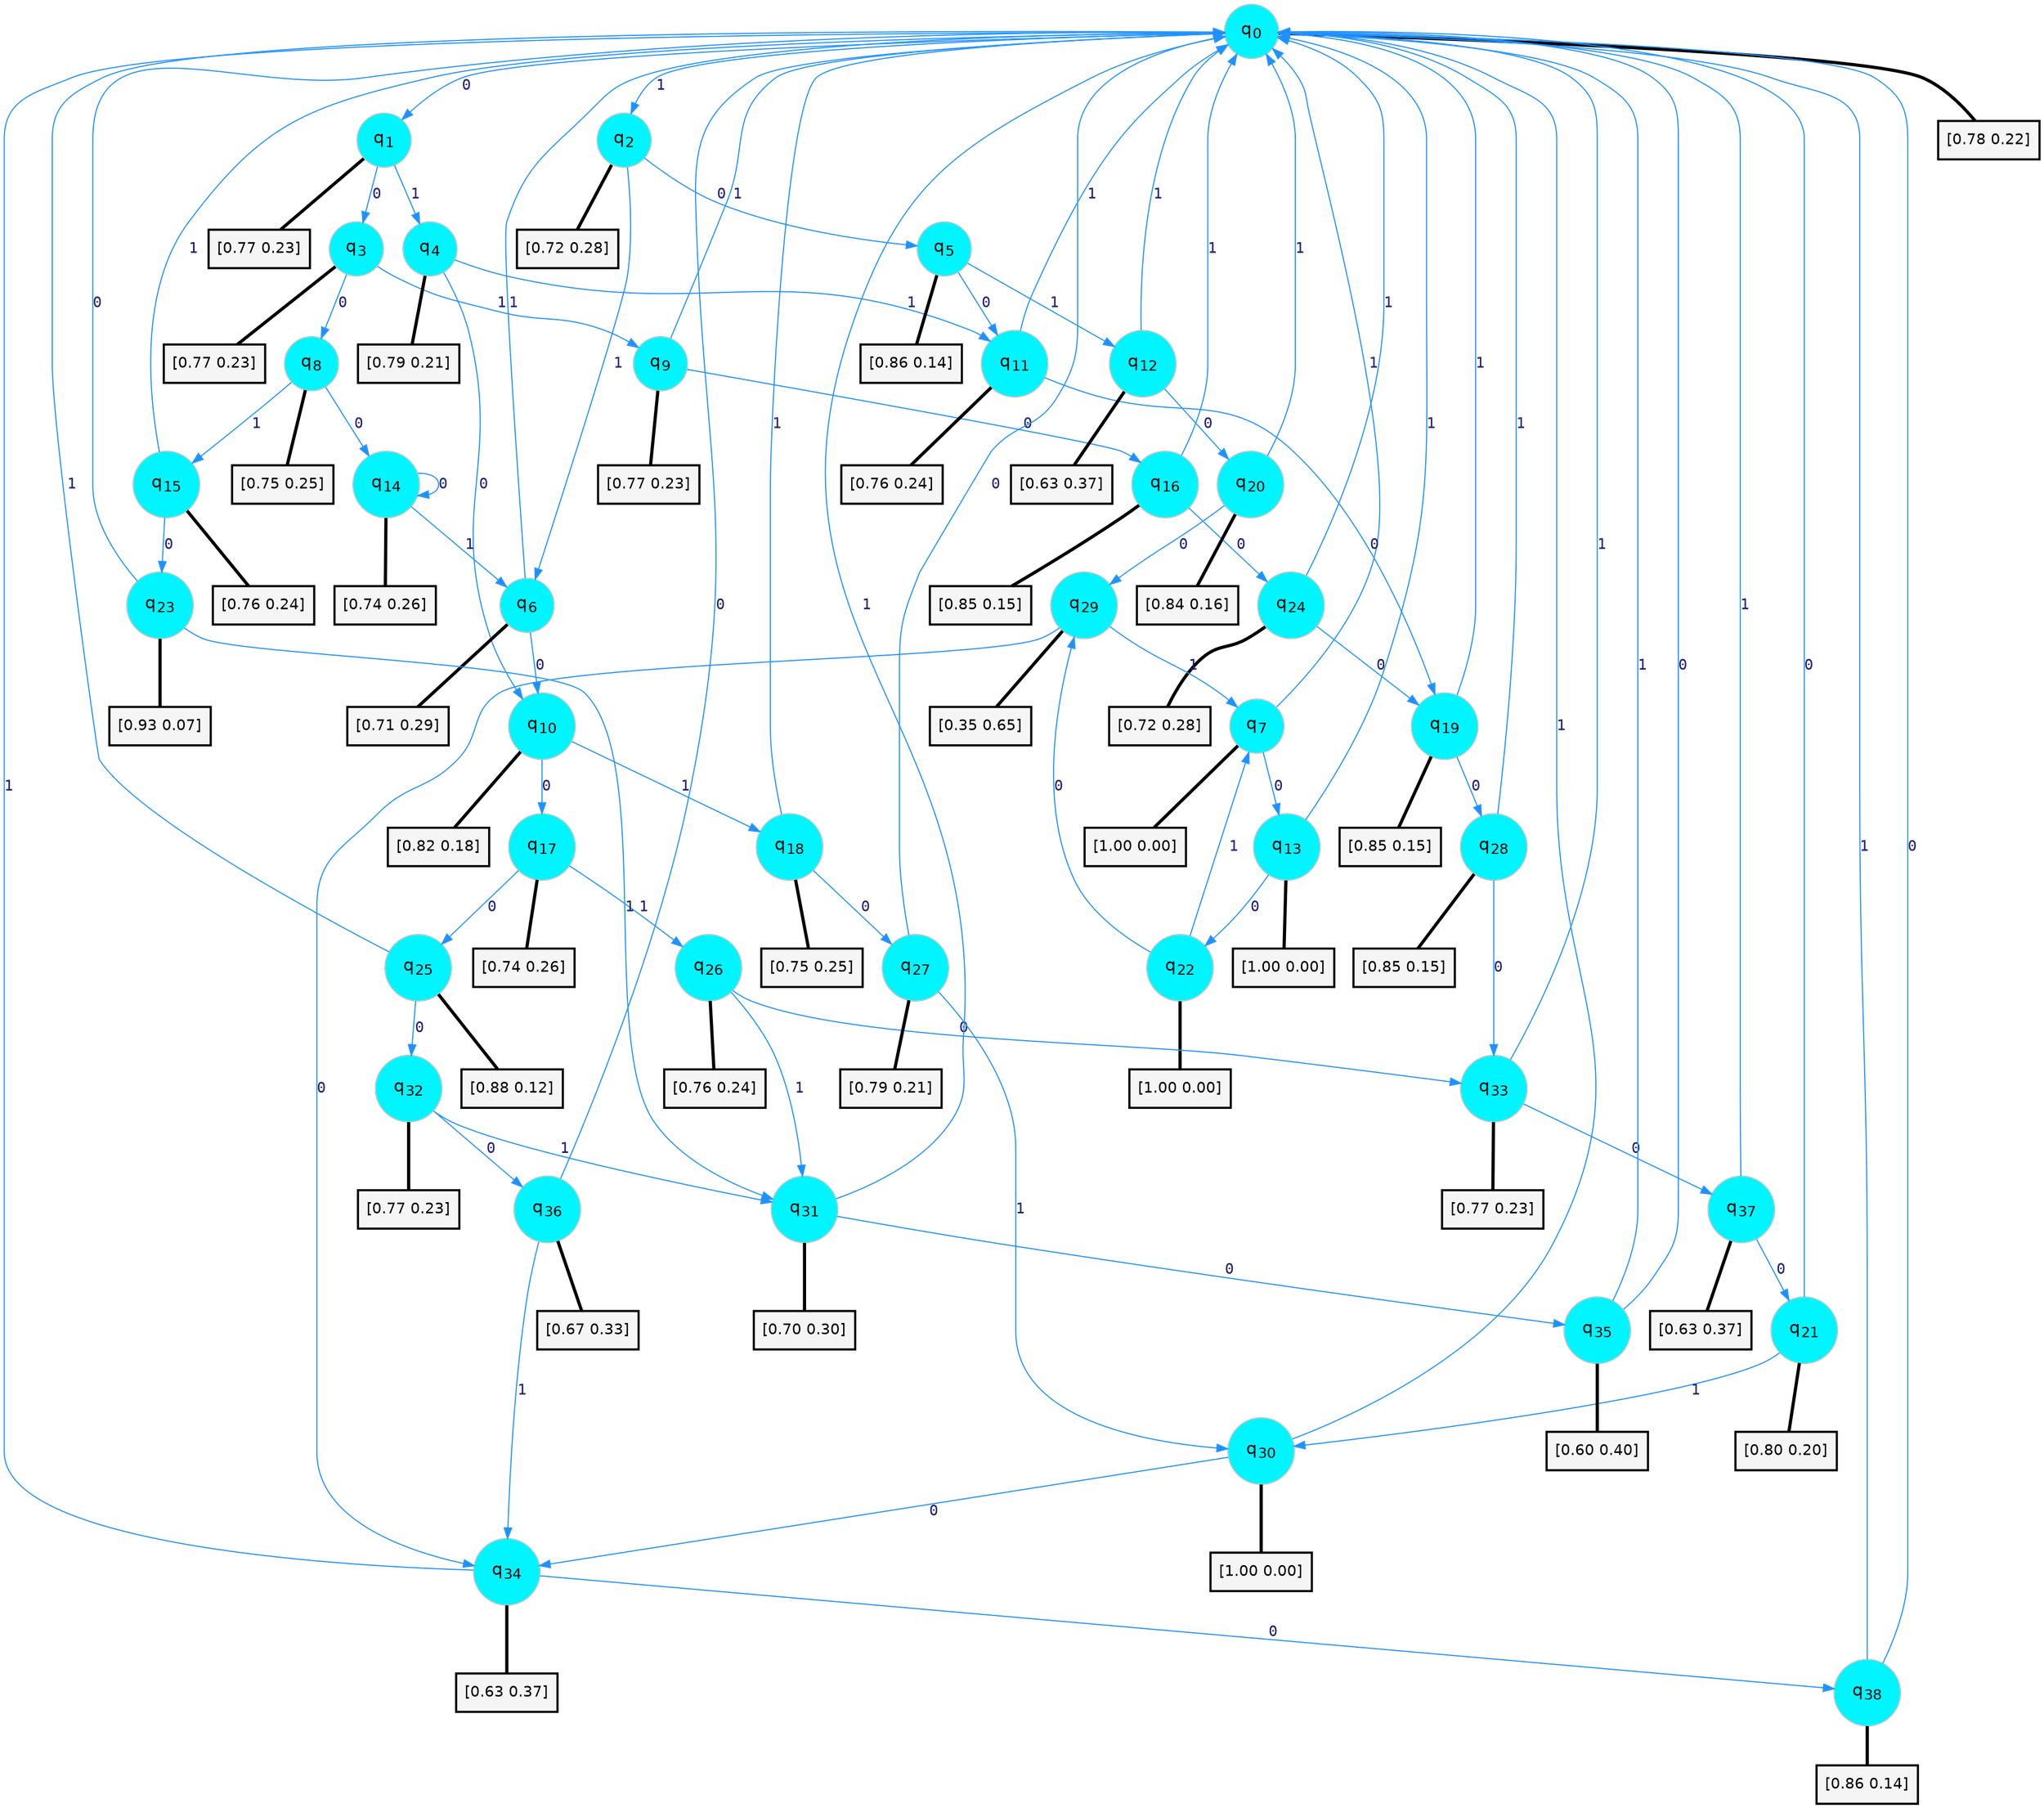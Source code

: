 digraph G {
graph [
bgcolor=transparent, dpi=300, rankdir=TD, size="40,25"];
node [
color=gray, fillcolor=turquoise1, fontcolor=black, fontname=Helvetica, fontsize=16, fontweight=bold, shape=circle, style=filled];
edge [
arrowsize=1, color=dodgerblue1, fontcolor=midnightblue, fontname=courier, fontweight=bold, penwidth=1, style=solid, weight=20];
0[label=<q<SUB>0</SUB>>];
1[label=<q<SUB>1</SUB>>];
2[label=<q<SUB>2</SUB>>];
3[label=<q<SUB>3</SUB>>];
4[label=<q<SUB>4</SUB>>];
5[label=<q<SUB>5</SUB>>];
6[label=<q<SUB>6</SUB>>];
7[label=<q<SUB>7</SUB>>];
8[label=<q<SUB>8</SUB>>];
9[label=<q<SUB>9</SUB>>];
10[label=<q<SUB>10</SUB>>];
11[label=<q<SUB>11</SUB>>];
12[label=<q<SUB>12</SUB>>];
13[label=<q<SUB>13</SUB>>];
14[label=<q<SUB>14</SUB>>];
15[label=<q<SUB>15</SUB>>];
16[label=<q<SUB>16</SUB>>];
17[label=<q<SUB>17</SUB>>];
18[label=<q<SUB>18</SUB>>];
19[label=<q<SUB>19</SUB>>];
20[label=<q<SUB>20</SUB>>];
21[label=<q<SUB>21</SUB>>];
22[label=<q<SUB>22</SUB>>];
23[label=<q<SUB>23</SUB>>];
24[label=<q<SUB>24</SUB>>];
25[label=<q<SUB>25</SUB>>];
26[label=<q<SUB>26</SUB>>];
27[label=<q<SUB>27</SUB>>];
28[label=<q<SUB>28</SUB>>];
29[label=<q<SUB>29</SUB>>];
30[label=<q<SUB>30</SUB>>];
31[label=<q<SUB>31</SUB>>];
32[label=<q<SUB>32</SUB>>];
33[label=<q<SUB>33</SUB>>];
34[label=<q<SUB>34</SUB>>];
35[label=<q<SUB>35</SUB>>];
36[label=<q<SUB>36</SUB>>];
37[label=<q<SUB>37</SUB>>];
38[label=<q<SUB>38</SUB>>];
39[label="[0.78 0.22]", shape=box,fontcolor=black, fontname=Helvetica, fontsize=14, penwidth=2, fillcolor=whitesmoke,color=black];
40[label="[0.77 0.23]", shape=box,fontcolor=black, fontname=Helvetica, fontsize=14, penwidth=2, fillcolor=whitesmoke,color=black];
41[label="[0.72 0.28]", shape=box,fontcolor=black, fontname=Helvetica, fontsize=14, penwidth=2, fillcolor=whitesmoke,color=black];
42[label="[0.77 0.23]", shape=box,fontcolor=black, fontname=Helvetica, fontsize=14, penwidth=2, fillcolor=whitesmoke,color=black];
43[label="[0.79 0.21]", shape=box,fontcolor=black, fontname=Helvetica, fontsize=14, penwidth=2, fillcolor=whitesmoke,color=black];
44[label="[0.86 0.14]", shape=box,fontcolor=black, fontname=Helvetica, fontsize=14, penwidth=2, fillcolor=whitesmoke,color=black];
45[label="[0.71 0.29]", shape=box,fontcolor=black, fontname=Helvetica, fontsize=14, penwidth=2, fillcolor=whitesmoke,color=black];
46[label="[1.00 0.00]", shape=box,fontcolor=black, fontname=Helvetica, fontsize=14, penwidth=2, fillcolor=whitesmoke,color=black];
47[label="[0.75 0.25]", shape=box,fontcolor=black, fontname=Helvetica, fontsize=14, penwidth=2, fillcolor=whitesmoke,color=black];
48[label="[0.77 0.23]", shape=box,fontcolor=black, fontname=Helvetica, fontsize=14, penwidth=2, fillcolor=whitesmoke,color=black];
49[label="[0.82 0.18]", shape=box,fontcolor=black, fontname=Helvetica, fontsize=14, penwidth=2, fillcolor=whitesmoke,color=black];
50[label="[0.76 0.24]", shape=box,fontcolor=black, fontname=Helvetica, fontsize=14, penwidth=2, fillcolor=whitesmoke,color=black];
51[label="[0.63 0.37]", shape=box,fontcolor=black, fontname=Helvetica, fontsize=14, penwidth=2, fillcolor=whitesmoke,color=black];
52[label="[1.00 0.00]", shape=box,fontcolor=black, fontname=Helvetica, fontsize=14, penwidth=2, fillcolor=whitesmoke,color=black];
53[label="[0.74 0.26]", shape=box,fontcolor=black, fontname=Helvetica, fontsize=14, penwidth=2, fillcolor=whitesmoke,color=black];
54[label="[0.76 0.24]", shape=box,fontcolor=black, fontname=Helvetica, fontsize=14, penwidth=2, fillcolor=whitesmoke,color=black];
55[label="[0.85 0.15]", shape=box,fontcolor=black, fontname=Helvetica, fontsize=14, penwidth=2, fillcolor=whitesmoke,color=black];
56[label="[0.74 0.26]", shape=box,fontcolor=black, fontname=Helvetica, fontsize=14, penwidth=2, fillcolor=whitesmoke,color=black];
57[label="[0.75 0.25]", shape=box,fontcolor=black, fontname=Helvetica, fontsize=14, penwidth=2, fillcolor=whitesmoke,color=black];
58[label="[0.85 0.15]", shape=box,fontcolor=black, fontname=Helvetica, fontsize=14, penwidth=2, fillcolor=whitesmoke,color=black];
59[label="[0.84 0.16]", shape=box,fontcolor=black, fontname=Helvetica, fontsize=14, penwidth=2, fillcolor=whitesmoke,color=black];
60[label="[0.80 0.20]", shape=box,fontcolor=black, fontname=Helvetica, fontsize=14, penwidth=2, fillcolor=whitesmoke,color=black];
61[label="[1.00 0.00]", shape=box,fontcolor=black, fontname=Helvetica, fontsize=14, penwidth=2, fillcolor=whitesmoke,color=black];
62[label="[0.93 0.07]", shape=box,fontcolor=black, fontname=Helvetica, fontsize=14, penwidth=2, fillcolor=whitesmoke,color=black];
63[label="[0.72 0.28]", shape=box,fontcolor=black, fontname=Helvetica, fontsize=14, penwidth=2, fillcolor=whitesmoke,color=black];
64[label="[0.88 0.12]", shape=box,fontcolor=black, fontname=Helvetica, fontsize=14, penwidth=2, fillcolor=whitesmoke,color=black];
65[label="[0.76 0.24]", shape=box,fontcolor=black, fontname=Helvetica, fontsize=14, penwidth=2, fillcolor=whitesmoke,color=black];
66[label="[0.79 0.21]", shape=box,fontcolor=black, fontname=Helvetica, fontsize=14, penwidth=2, fillcolor=whitesmoke,color=black];
67[label="[0.85 0.15]", shape=box,fontcolor=black, fontname=Helvetica, fontsize=14, penwidth=2, fillcolor=whitesmoke,color=black];
68[label="[0.35 0.65]", shape=box,fontcolor=black, fontname=Helvetica, fontsize=14, penwidth=2, fillcolor=whitesmoke,color=black];
69[label="[1.00 0.00]", shape=box,fontcolor=black, fontname=Helvetica, fontsize=14, penwidth=2, fillcolor=whitesmoke,color=black];
70[label="[0.70 0.30]", shape=box,fontcolor=black, fontname=Helvetica, fontsize=14, penwidth=2, fillcolor=whitesmoke,color=black];
71[label="[0.77 0.23]", shape=box,fontcolor=black, fontname=Helvetica, fontsize=14, penwidth=2, fillcolor=whitesmoke,color=black];
72[label="[0.77 0.23]", shape=box,fontcolor=black, fontname=Helvetica, fontsize=14, penwidth=2, fillcolor=whitesmoke,color=black];
73[label="[0.63 0.37]", shape=box,fontcolor=black, fontname=Helvetica, fontsize=14, penwidth=2, fillcolor=whitesmoke,color=black];
74[label="[0.60 0.40]", shape=box,fontcolor=black, fontname=Helvetica, fontsize=14, penwidth=2, fillcolor=whitesmoke,color=black];
75[label="[0.67 0.33]", shape=box,fontcolor=black, fontname=Helvetica, fontsize=14, penwidth=2, fillcolor=whitesmoke,color=black];
76[label="[0.63 0.37]", shape=box,fontcolor=black, fontname=Helvetica, fontsize=14, penwidth=2, fillcolor=whitesmoke,color=black];
77[label="[0.86 0.14]", shape=box,fontcolor=black, fontname=Helvetica, fontsize=14, penwidth=2, fillcolor=whitesmoke,color=black];
0->1 [label=0];
0->2 [label=1];
0->39 [arrowhead=none, penwidth=3,color=black];
1->3 [label=0];
1->4 [label=1];
1->40 [arrowhead=none, penwidth=3,color=black];
2->5 [label=0];
2->6 [label=1];
2->41 [arrowhead=none, penwidth=3,color=black];
3->8 [label=0];
3->9 [label=1];
3->42 [arrowhead=none, penwidth=3,color=black];
4->10 [label=0];
4->11 [label=1];
4->43 [arrowhead=none, penwidth=3,color=black];
5->11 [label=0];
5->12 [label=1];
5->44 [arrowhead=none, penwidth=3,color=black];
6->10 [label=0];
6->0 [label=1];
6->45 [arrowhead=none, penwidth=3,color=black];
7->13 [label=0];
7->0 [label=1];
7->46 [arrowhead=none, penwidth=3,color=black];
8->14 [label=0];
8->15 [label=1];
8->47 [arrowhead=none, penwidth=3,color=black];
9->16 [label=0];
9->0 [label=1];
9->48 [arrowhead=none, penwidth=3,color=black];
10->17 [label=0];
10->18 [label=1];
10->49 [arrowhead=none, penwidth=3,color=black];
11->19 [label=0];
11->0 [label=1];
11->50 [arrowhead=none, penwidth=3,color=black];
12->20 [label=0];
12->0 [label=1];
12->51 [arrowhead=none, penwidth=3,color=black];
13->22 [label=0];
13->0 [label=1];
13->52 [arrowhead=none, penwidth=3,color=black];
14->14 [label=0];
14->6 [label=1];
14->53 [arrowhead=none, penwidth=3,color=black];
15->23 [label=0];
15->0 [label=1];
15->54 [arrowhead=none, penwidth=3,color=black];
16->24 [label=0];
16->0 [label=1];
16->55 [arrowhead=none, penwidth=3,color=black];
17->25 [label=0];
17->26 [label=1];
17->56 [arrowhead=none, penwidth=3,color=black];
18->27 [label=0];
18->0 [label=1];
18->57 [arrowhead=none, penwidth=3,color=black];
19->28 [label=0];
19->0 [label=1];
19->58 [arrowhead=none, penwidth=3,color=black];
20->29 [label=0];
20->0 [label=1];
20->59 [arrowhead=none, penwidth=3,color=black];
21->0 [label=0];
21->30 [label=1];
21->60 [arrowhead=none, penwidth=3,color=black];
22->29 [label=0];
22->7 [label=1];
22->61 [arrowhead=none, penwidth=3,color=black];
23->0 [label=0];
23->31 [label=1];
23->62 [arrowhead=none, penwidth=3,color=black];
24->19 [label=0];
24->0 [label=1];
24->63 [arrowhead=none, penwidth=3,color=black];
25->32 [label=0];
25->0 [label=1];
25->64 [arrowhead=none, penwidth=3,color=black];
26->33 [label=0];
26->31 [label=1];
26->65 [arrowhead=none, penwidth=3,color=black];
27->0 [label=0];
27->30 [label=1];
27->66 [arrowhead=none, penwidth=3,color=black];
28->33 [label=0];
28->0 [label=1];
28->67 [arrowhead=none, penwidth=3,color=black];
29->34 [label=0];
29->7 [label=1];
29->68 [arrowhead=none, penwidth=3,color=black];
30->34 [label=0];
30->0 [label=1];
30->69 [arrowhead=none, penwidth=3,color=black];
31->35 [label=0];
31->0 [label=1];
31->70 [arrowhead=none, penwidth=3,color=black];
32->36 [label=0];
32->31 [label=1];
32->71 [arrowhead=none, penwidth=3,color=black];
33->37 [label=0];
33->0 [label=1];
33->72 [arrowhead=none, penwidth=3,color=black];
34->38 [label=0];
34->0 [label=1];
34->73 [arrowhead=none, penwidth=3,color=black];
35->0 [label=0];
35->0 [label=1];
35->74 [arrowhead=none, penwidth=3,color=black];
36->0 [label=0];
36->34 [label=1];
36->75 [arrowhead=none, penwidth=3,color=black];
37->21 [label=0];
37->0 [label=1];
37->76 [arrowhead=none, penwidth=3,color=black];
38->0 [label=0];
38->0 [label=1];
38->77 [arrowhead=none, penwidth=3,color=black];
}

